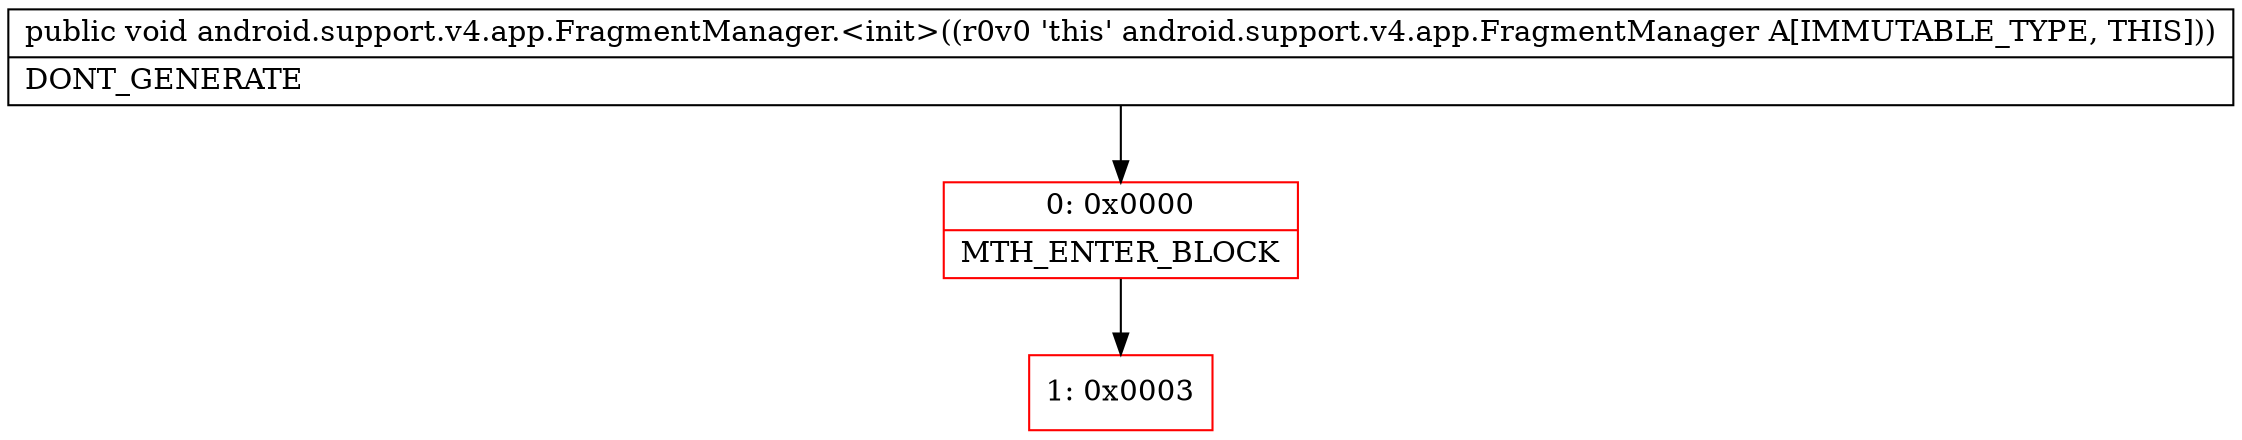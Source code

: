 digraph "CFG forandroid.support.v4.app.FragmentManager.\<init\>()V" {
subgraph cluster_Region_1593357229 {
label = "R(0)";
node [shape=record,color=blue];
}
Node_0 [shape=record,color=red,label="{0\:\ 0x0000|MTH_ENTER_BLOCK\l}"];
Node_1 [shape=record,color=red,label="{1\:\ 0x0003}"];
MethodNode[shape=record,label="{public void android.support.v4.app.FragmentManager.\<init\>((r0v0 'this' android.support.v4.app.FragmentManager A[IMMUTABLE_TYPE, THIS]))  | DONT_GENERATE\l}"];
MethodNode -> Node_0;
Node_0 -> Node_1;
}


